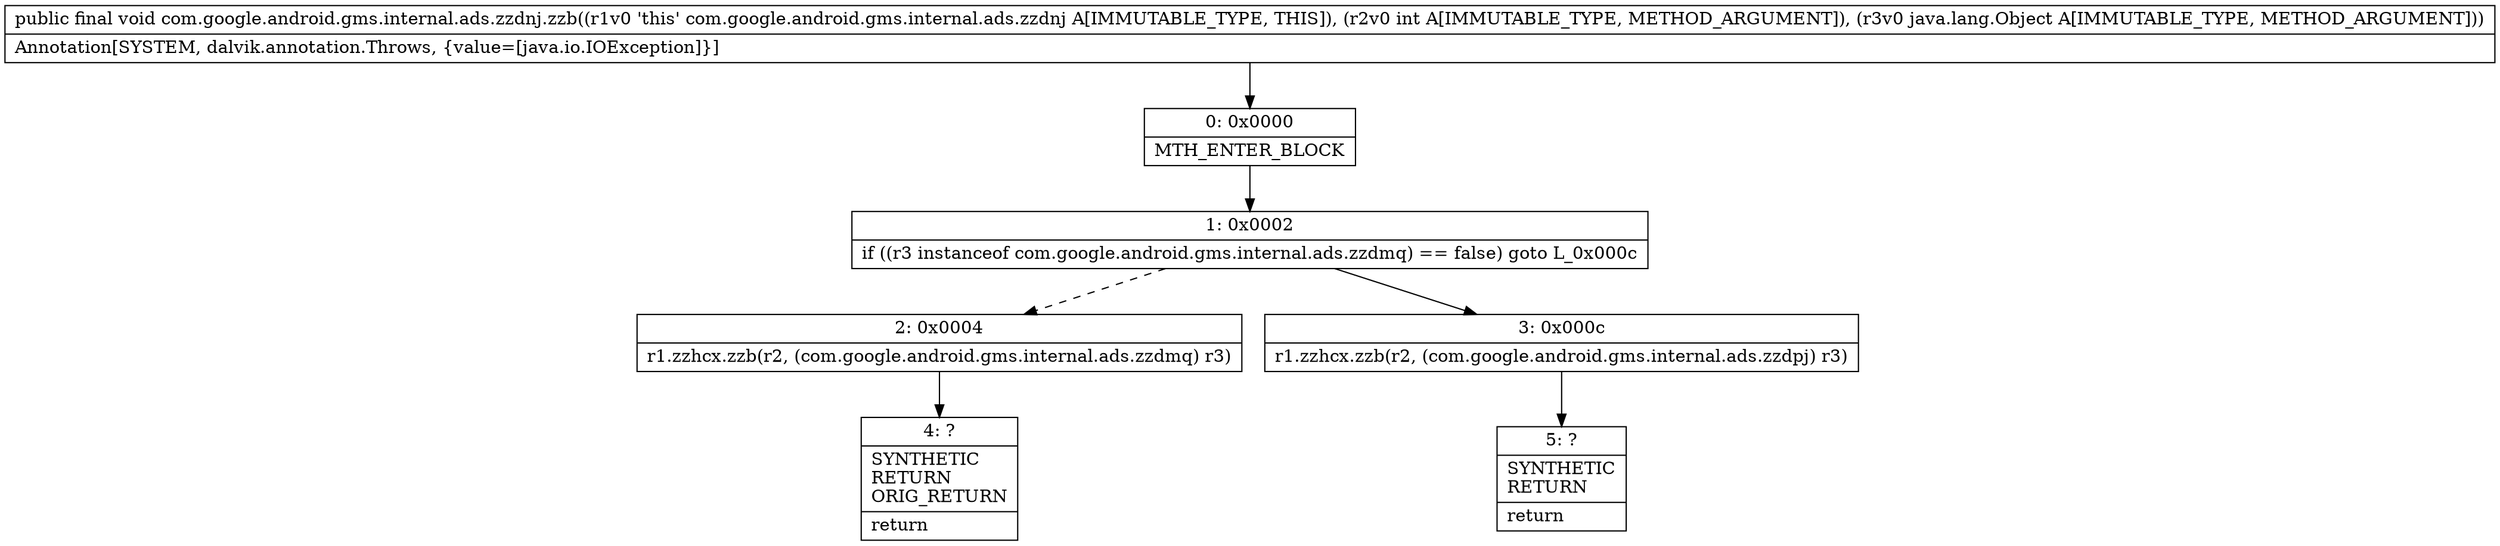 digraph "CFG forcom.google.android.gms.internal.ads.zzdnj.zzb(ILjava\/lang\/Object;)V" {
Node_0 [shape=record,label="{0\:\ 0x0000|MTH_ENTER_BLOCK\l}"];
Node_1 [shape=record,label="{1\:\ 0x0002|if ((r3 instanceof com.google.android.gms.internal.ads.zzdmq) == false) goto L_0x000c\l}"];
Node_2 [shape=record,label="{2\:\ 0x0004|r1.zzhcx.zzb(r2, (com.google.android.gms.internal.ads.zzdmq) r3)\l}"];
Node_3 [shape=record,label="{3\:\ 0x000c|r1.zzhcx.zzb(r2, (com.google.android.gms.internal.ads.zzdpj) r3)\l}"];
Node_4 [shape=record,label="{4\:\ ?|SYNTHETIC\lRETURN\lORIG_RETURN\l|return\l}"];
Node_5 [shape=record,label="{5\:\ ?|SYNTHETIC\lRETURN\l|return\l}"];
MethodNode[shape=record,label="{public final void com.google.android.gms.internal.ads.zzdnj.zzb((r1v0 'this' com.google.android.gms.internal.ads.zzdnj A[IMMUTABLE_TYPE, THIS]), (r2v0 int A[IMMUTABLE_TYPE, METHOD_ARGUMENT]), (r3v0 java.lang.Object A[IMMUTABLE_TYPE, METHOD_ARGUMENT]))  | Annotation[SYSTEM, dalvik.annotation.Throws, \{value=[java.io.IOException]\}]\l}"];
MethodNode -> Node_0;
Node_0 -> Node_1;
Node_1 -> Node_2[style=dashed];
Node_1 -> Node_3;
Node_2 -> Node_4;
Node_3 -> Node_5;
}

